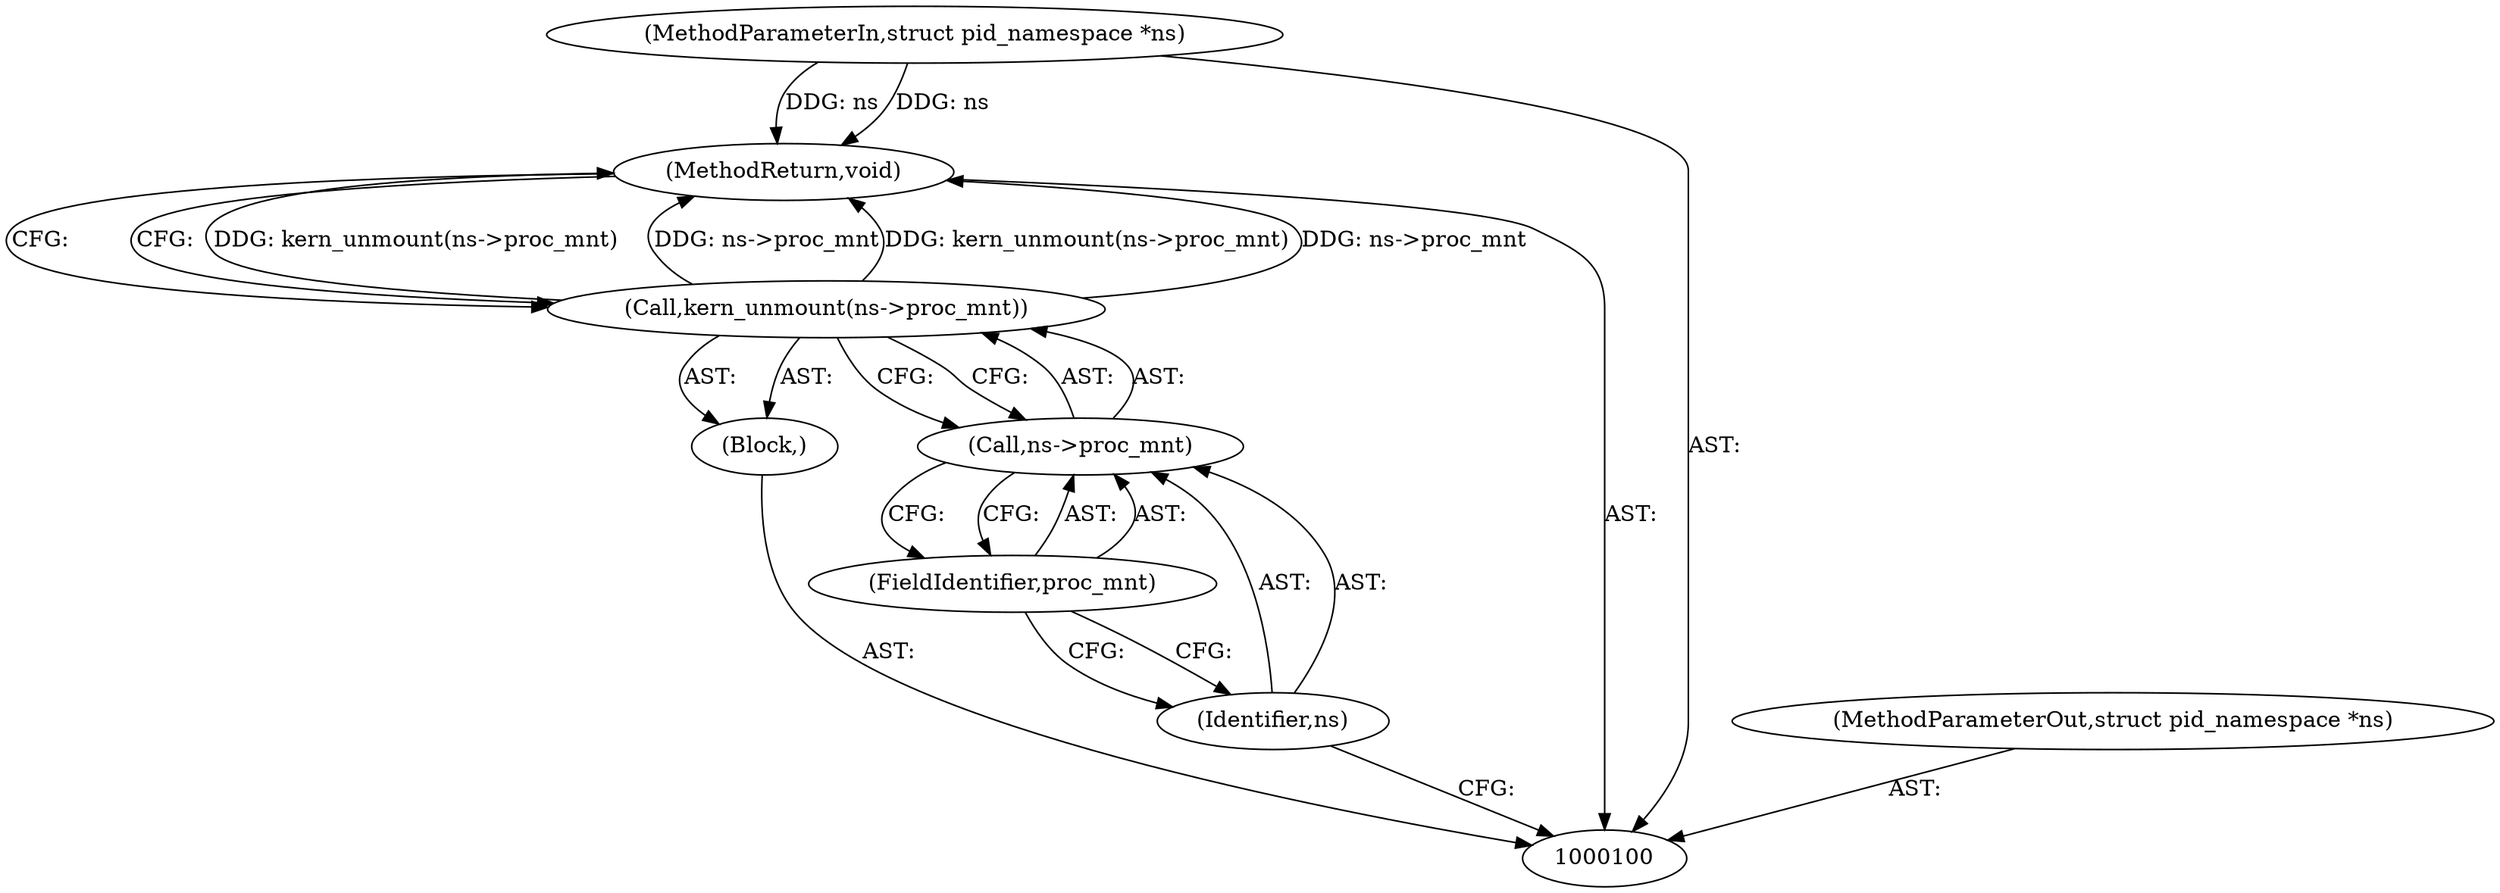 digraph "0_linux_905ad269c55fc62bee3da29f7b1d1efeba8aa1e1" {
"1000107" [label="(MethodReturn,void)"];
"1000101" [label="(MethodParameterIn,struct pid_namespace *ns)"];
"1000120" [label="(MethodParameterOut,struct pid_namespace *ns)"];
"1000102" [label="(Block,)"];
"1000103" [label="(Call,kern_unmount(ns->proc_mnt))"];
"1000104" [label="(Call,ns->proc_mnt)"];
"1000105" [label="(Identifier,ns)"];
"1000106" [label="(FieldIdentifier,proc_mnt)"];
"1000107" -> "1000100"  [label="AST: "];
"1000107" -> "1000103"  [label="CFG: "];
"1000103" -> "1000107"  [label="DDG: kern_unmount(ns->proc_mnt)"];
"1000103" -> "1000107"  [label="DDG: ns->proc_mnt"];
"1000101" -> "1000107"  [label="DDG: ns"];
"1000101" -> "1000100"  [label="AST: "];
"1000101" -> "1000107"  [label="DDG: ns"];
"1000120" -> "1000100"  [label="AST: "];
"1000102" -> "1000100"  [label="AST: "];
"1000103" -> "1000102"  [label="AST: "];
"1000103" -> "1000102"  [label="AST: "];
"1000103" -> "1000104"  [label="CFG: "];
"1000104" -> "1000103"  [label="AST: "];
"1000107" -> "1000103"  [label="CFG: "];
"1000103" -> "1000107"  [label="DDG: kern_unmount(ns->proc_mnt)"];
"1000103" -> "1000107"  [label="DDG: ns->proc_mnt"];
"1000104" -> "1000103"  [label="AST: "];
"1000104" -> "1000106"  [label="CFG: "];
"1000105" -> "1000104"  [label="AST: "];
"1000106" -> "1000104"  [label="AST: "];
"1000103" -> "1000104"  [label="CFG: "];
"1000105" -> "1000104"  [label="AST: "];
"1000105" -> "1000100"  [label="CFG: "];
"1000106" -> "1000105"  [label="CFG: "];
"1000106" -> "1000104"  [label="AST: "];
"1000106" -> "1000105"  [label="CFG: "];
"1000104" -> "1000106"  [label="CFG: "];
}
